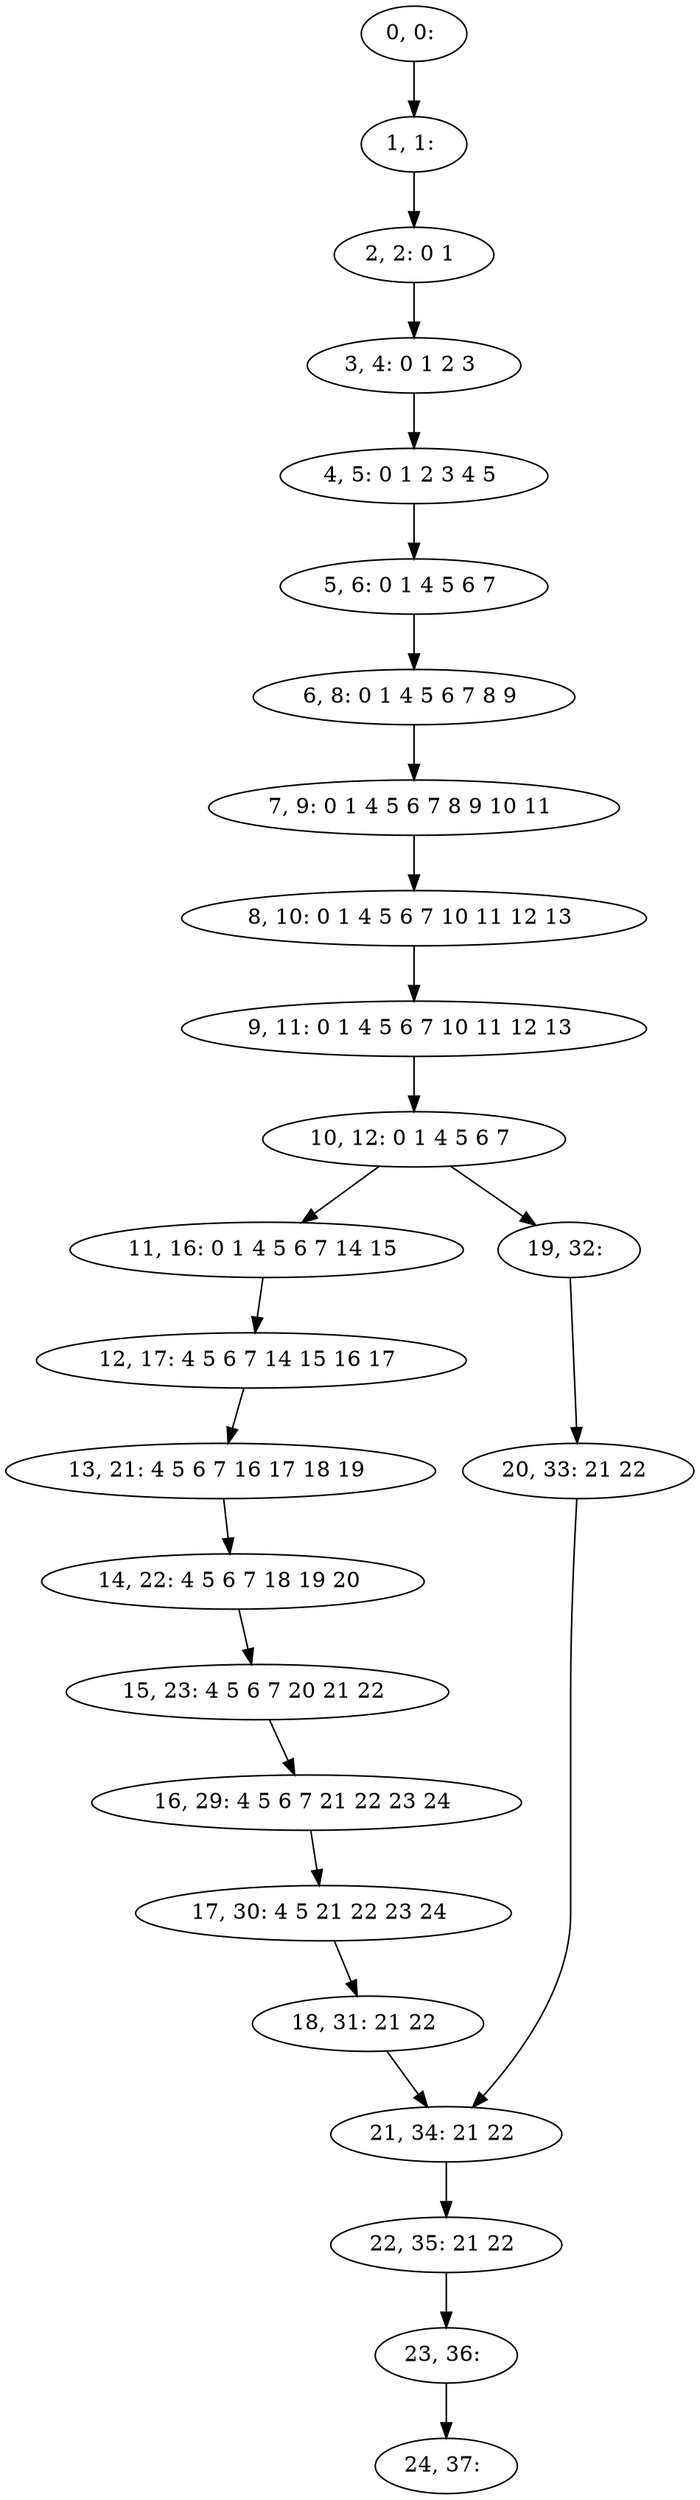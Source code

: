 digraph G {
0[label="0, 0: "];
1[label="1, 1: "];
2[label="2, 2: 0 1 "];
3[label="3, 4: 0 1 2 3 "];
4[label="4, 5: 0 1 2 3 4 5 "];
5[label="5, 6: 0 1 4 5 6 7 "];
6[label="6, 8: 0 1 4 5 6 7 8 9 "];
7[label="7, 9: 0 1 4 5 6 7 8 9 10 11 "];
8[label="8, 10: 0 1 4 5 6 7 10 11 12 13 "];
9[label="9, 11: 0 1 4 5 6 7 10 11 12 13 "];
10[label="10, 12: 0 1 4 5 6 7 "];
11[label="11, 16: 0 1 4 5 6 7 14 15 "];
12[label="12, 17: 4 5 6 7 14 15 16 17 "];
13[label="13, 21: 4 5 6 7 16 17 18 19 "];
14[label="14, 22: 4 5 6 7 18 19 20 "];
15[label="15, 23: 4 5 6 7 20 21 22 "];
16[label="16, 29: 4 5 6 7 21 22 23 24 "];
17[label="17, 30: 4 5 21 22 23 24 "];
18[label="18, 31: 21 22 "];
19[label="19, 32: "];
20[label="20, 33: 21 22 "];
21[label="21, 34: 21 22 "];
22[label="22, 35: 21 22 "];
23[label="23, 36: "];
24[label="24, 37: "];
0->1 ;
1->2 ;
2->3 ;
3->4 ;
4->5 ;
5->6 ;
6->7 ;
7->8 ;
8->9 ;
9->10 ;
10->11 ;
10->19 ;
11->12 ;
12->13 ;
13->14 ;
14->15 ;
15->16 ;
16->17 ;
17->18 ;
18->21 ;
19->20 ;
20->21 ;
21->22 ;
22->23 ;
23->24 ;
}
